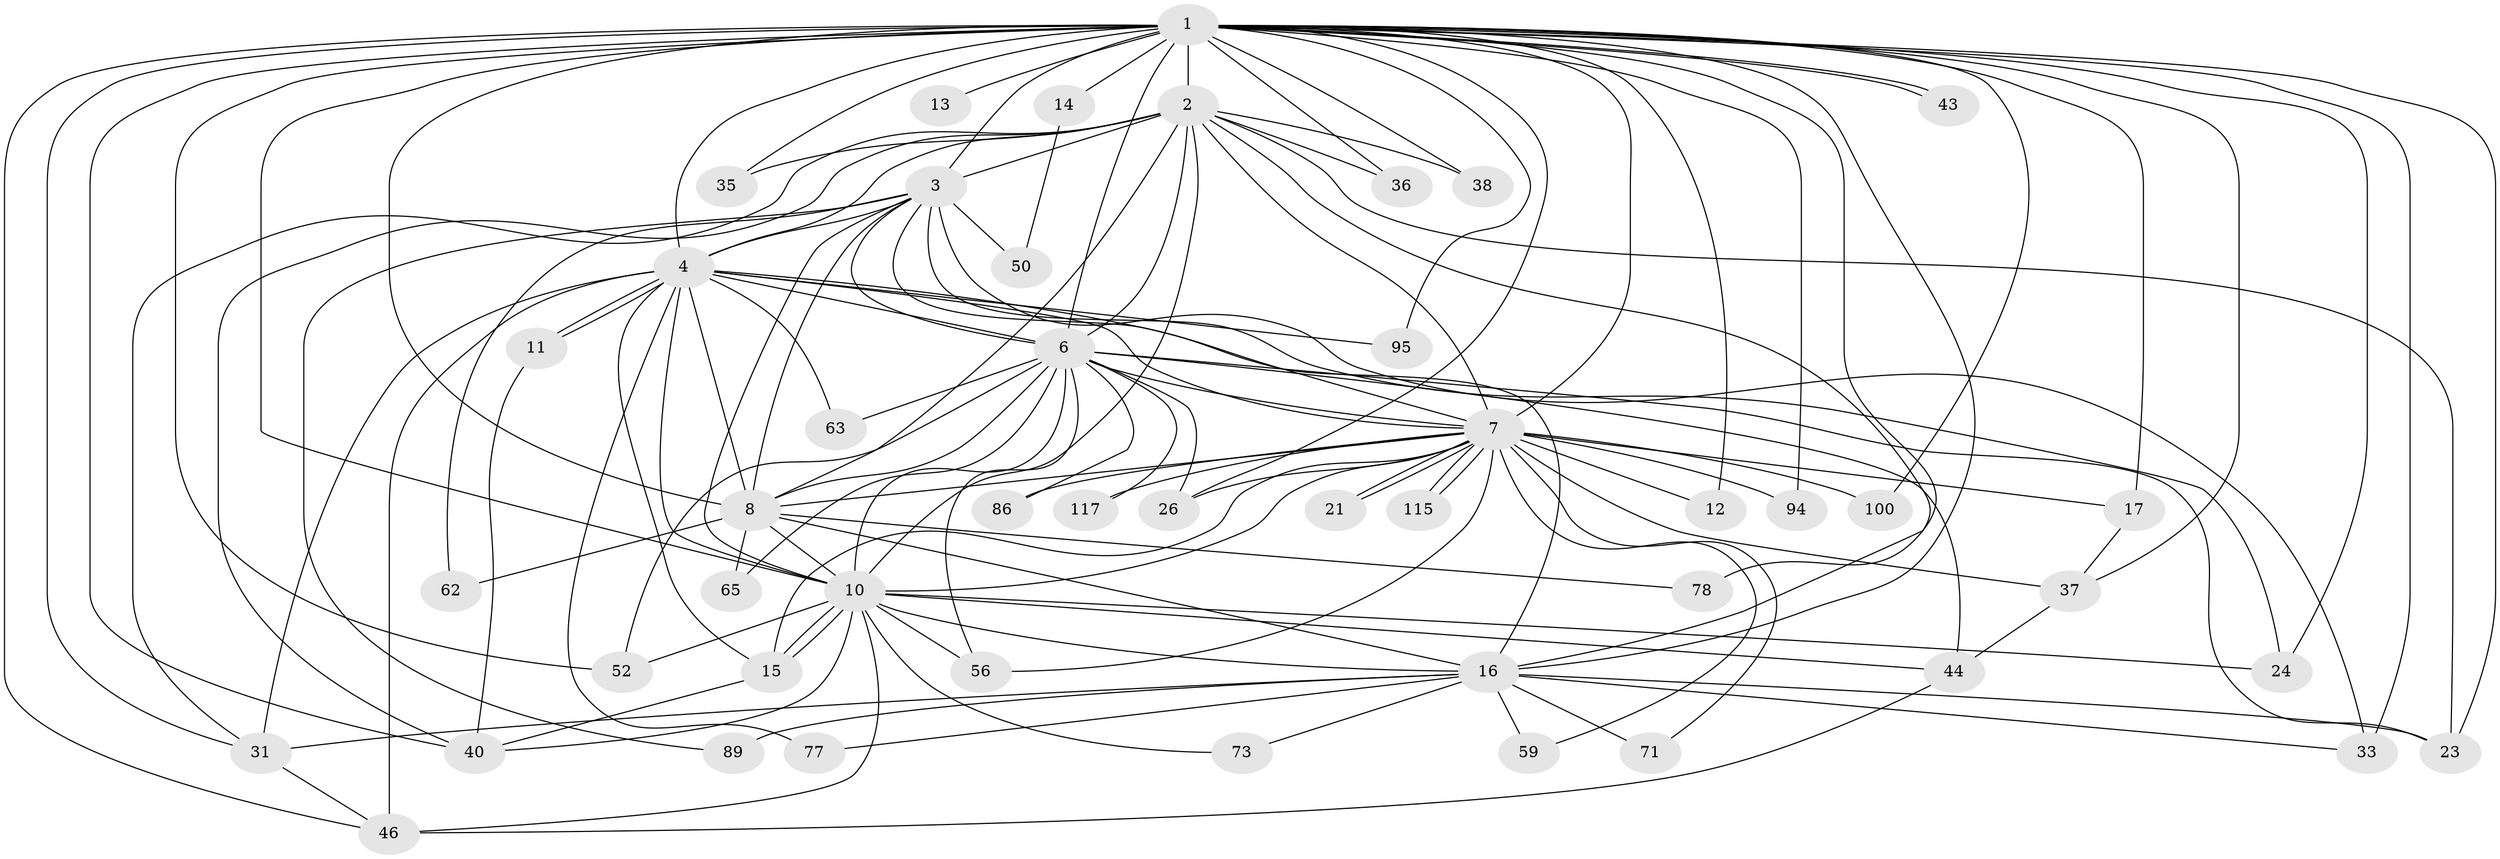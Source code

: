 // original degree distribution, {28: 0.008403361344537815, 27: 0.008403361344537815, 15: 0.008403361344537815, 25: 0.01680672268907563, 19: 0.025210084033613446, 30: 0.008403361344537815, 26: 0.008403361344537815, 4: 0.06722689075630252, 2: 0.5546218487394958, 3: 0.21008403361344538, 5: 0.06722689075630252, 8: 0.008403361344537815, 6: 0.008403361344537815}
// Generated by graph-tools (version 1.1) at 2025/17/03/04/25 18:17:51]
// undirected, 47 vertices, 126 edges
graph export_dot {
graph [start="1"]
  node [color=gray90,style=filled];
  1 [super="+41+5"];
  2 [super="+114+116+39+27+20+34+70+42+49+74+81+25+32+30+64"];
  3;
  4 [super="+18+75"];
  6 [super="+88+66"];
  7 [super="+87+85+22+98"];
  8 [super="+72+45+101"];
  10 [super="+19+29"];
  11 [super="+76"];
  12;
  13;
  14;
  15 [super="+80+82"];
  16 [super="+51+28+48"];
  17 [super="+68"];
  21;
  23 [super="+47"];
  24 [super="+113"];
  26 [super="+84"];
  31;
  33;
  35;
  36;
  37 [super="+55"];
  38;
  40 [super="+90+112"];
  43;
  44 [super="+67"];
  46 [super="+53+69"];
  50;
  52 [super="+91"];
  56 [super="+96"];
  59;
  62;
  63;
  65;
  71;
  73;
  77;
  78;
  86;
  89;
  94;
  95;
  100;
  115;
  117;
  1 -- 2 [weight=7];
  1 -- 3 [weight=3];
  1 -- 4 [weight=3];
  1 -- 6 [weight=3];
  1 -- 7 [weight=5];
  1 -- 8 [weight=6];
  1 -- 10 [weight=6];
  1 -- 12;
  1 -- 13 [weight=2];
  1 -- 14 [weight=2];
  1 -- 26;
  1 -- 31;
  1 -- 35;
  1 -- 36 [weight=2];
  1 -- 38;
  1 -- 43;
  1 -- 43;
  1 -- 94;
  1 -- 24;
  1 -- 40;
  1 -- 16 [weight=2];
  1 -- 78;
  1 -- 17 [weight=2];
  1 -- 23;
  1 -- 95;
  1 -- 33;
  1 -- 100;
  1 -- 37;
  1 -- 46;
  1 -- 52;
  2 -- 3;
  2 -- 4 [weight=2];
  2 -- 6 [weight=3];
  2 -- 7 [weight=3];
  2 -- 8 [weight=2];
  2 -- 10 [weight=5];
  2 -- 38;
  2 -- 35 [weight=2];
  2 -- 31;
  2 -- 36;
  2 -- 16;
  2 -- 40;
  2 -- 23;
  3 -- 4 [weight=2];
  3 -- 6;
  3 -- 7;
  3 -- 8;
  3 -- 10;
  3 -- 24;
  3 -- 33;
  3 -- 50;
  3 -- 62;
  3 -- 89;
  4 -- 6 [weight=4];
  4 -- 7 [weight=3];
  4 -- 8 [weight=2];
  4 -- 10 [weight=2];
  4 -- 11 [weight=2];
  4 -- 11;
  4 -- 31;
  4 -- 63;
  4 -- 77;
  4 -- 95;
  4 -- 16;
  4 -- 46;
  4 -- 15;
  6 -- 7;
  6 -- 8 [weight=2];
  6 -- 10 [weight=2];
  6 -- 26;
  6 -- 44;
  6 -- 52;
  6 -- 56;
  6 -- 63;
  6 -- 65;
  6 -- 86;
  6 -- 117;
  6 -- 23;
  7 -- 8;
  7 -- 10 [weight=3];
  7 -- 12;
  7 -- 21;
  7 -- 21;
  7 -- 37;
  7 -- 56;
  7 -- 59;
  7 -- 71;
  7 -- 86;
  7 -- 94;
  7 -- 100;
  7 -- 115;
  7 -- 115;
  7 -- 117;
  7 -- 26;
  7 -- 17;
  7 -- 15;
  8 -- 10;
  8 -- 16 [weight=2];
  8 -- 62;
  8 -- 65;
  8 -- 78;
  10 -- 15 [weight=2];
  10 -- 15;
  10 -- 24;
  10 -- 44;
  10 -- 46;
  10 -- 73;
  10 -- 52;
  10 -- 16;
  10 -- 40;
  10 -- 56;
  11 -- 40;
  14 -- 50;
  15 -- 40;
  16 -- 23;
  16 -- 59;
  16 -- 71;
  16 -- 89 [weight=2];
  16 -- 77;
  16 -- 31;
  16 -- 33;
  16 -- 73;
  17 -- 37;
  31 -- 46;
  37 -- 44;
  44 -- 46;
}

